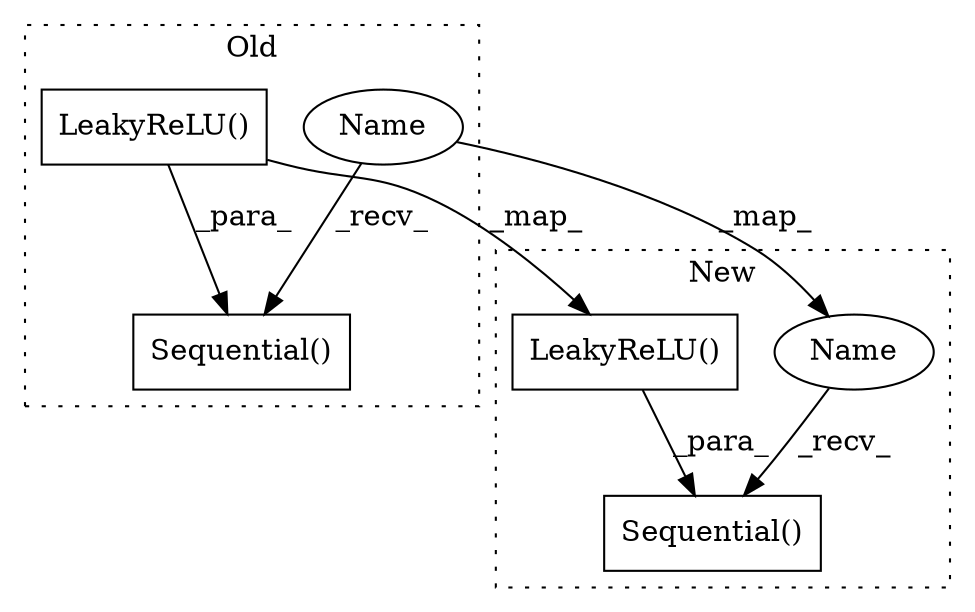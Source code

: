digraph G {
subgraph cluster0 {
1 [label="LeakyReLU()" a="75" s="4569" l="14" shape="box"];
4 [label="Sequential()" a="75" s="3854,4583" l="27,11" shape="box"];
5 [label="Name" a="87" s="3854" l="2" shape="ellipse"];
label = "Old";
style="dotted";
}
subgraph cluster1 {
2 [label="LeakyReLU()" a="75" s="4589" l="14" shape="box"];
3 [label="Sequential()" a="75" s="3850,4603" l="529,11" shape="box"];
6 [label="Name" a="87" s="3850" l="2" shape="ellipse"];
label = "New";
style="dotted";
}
1 -> 4 [label="_para_"];
1 -> 2 [label="_map_"];
2 -> 3 [label="_para_"];
5 -> 4 [label="_recv_"];
5 -> 6 [label="_map_"];
6 -> 3 [label="_recv_"];
}